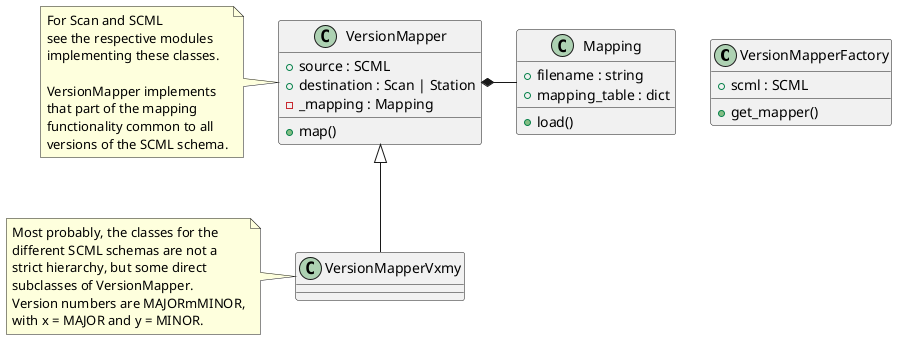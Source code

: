 @startuml
'https://plantuml.com/class-diagram

class VersionMapperFactory {
    +scml : SCML
    +get_mapper()
}

class VersionMapper {
    +source : SCML
    +destination : Scan | Station
    -_mapping : Mapping
    +map()
}
note left of VersionMapper
    For Scan and SCML
    see the respective modules
    implementing these classes.

    VersionMapper implements
    that part of the mapping
    functionality common to all
    versions of the SCML schema.
endnote

class Mapping {
    +filename : string
    +mapping_table : dict
    +load()
}

VersionMapper *- Mapping

class VersionMapperVxmy extends VersionMapper {
}
note left of VersionMapperVxmy
    Most probably, the classes for the
    different SCML schemas are not a
    strict hierarchy, but some direct
    subclasses of VersionMapper.
    Version numbers are MAJORmMINOR,
    with x = MAJOR and y = MINOR.
endnote

@enduml